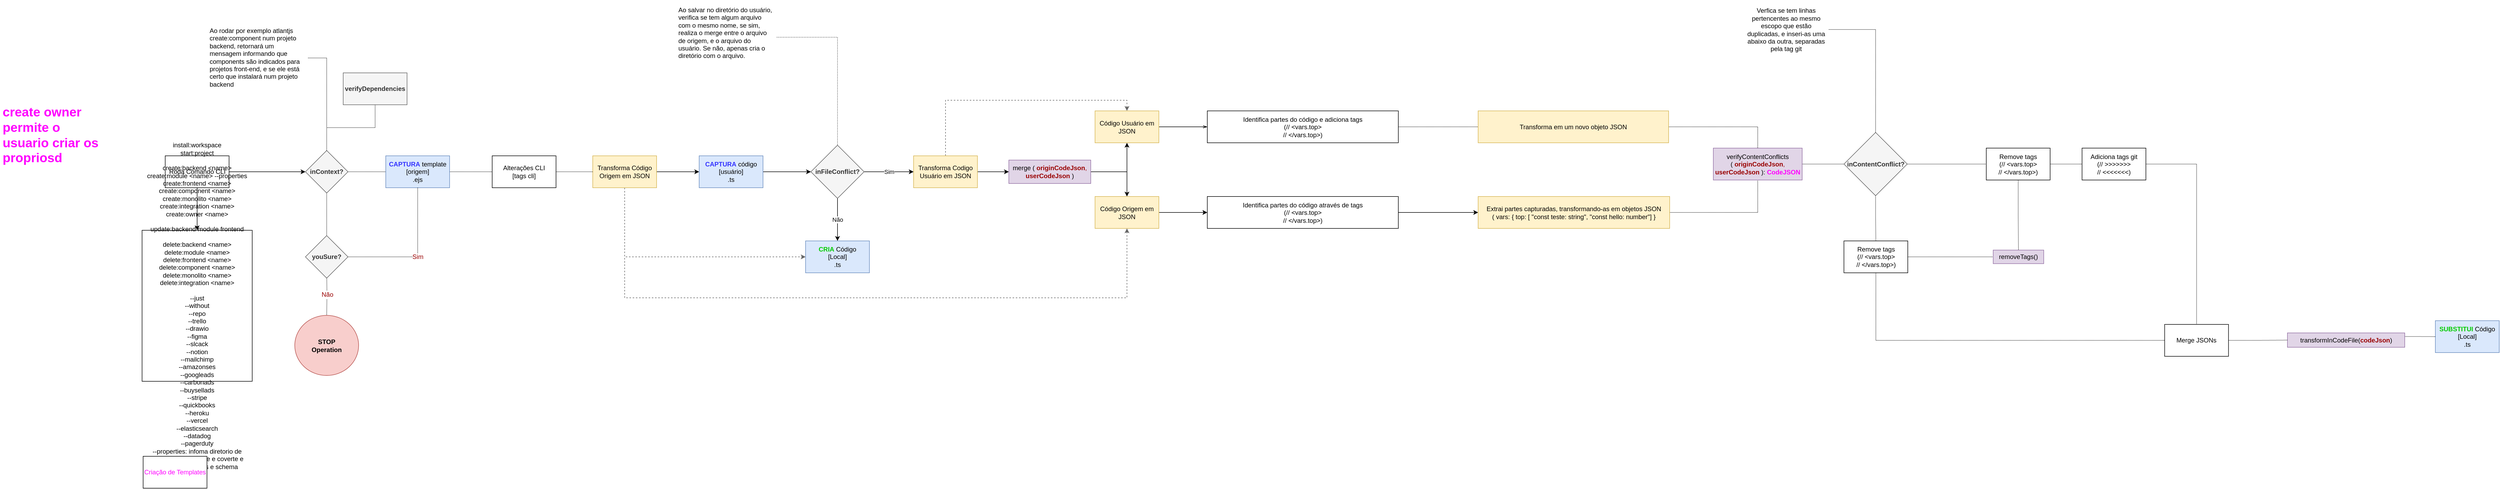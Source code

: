 <mxfile version="20.2.0" type="github">
  <diagram id="BnmF_AK0YvOshNtcrw-g" name="Página-1">
    <mxGraphModel dx="3195" dy="1173" grid="0" gridSize="10" guides="1" tooltips="1" connect="1" arrows="1" fold="1" page="0" pageScale="1" pageWidth="827" pageHeight="1169" math="0" shadow="0">
      <root>
        <mxCell id="0" />
        <mxCell id="1" parent="0" />
        <mxCell id="cyFt_1vXVeOcTQ0V9GpX-9" value="" style="edgeStyle=orthogonalEdgeStyle;rounded=0;orthogonalLoop=1;jettySize=auto;html=1;" edge="1" parent="1" source="cyFt_1vXVeOcTQ0V9GpX-1" target="cyFt_1vXVeOcTQ0V9GpX-8">
          <mxGeometry relative="1" as="geometry" />
        </mxCell>
        <mxCell id="cyFt_1vXVeOcTQ0V9GpX-63" style="edgeStyle=orthogonalEdgeStyle;rounded=0;orthogonalLoop=1;jettySize=auto;html=1;exitX=1;exitY=0.5;exitDx=0;exitDy=0;entryX=0.5;entryY=1;entryDx=0;entryDy=0;fontSize=10;startArrow=none;startFill=0;endArrow=classic;endFill=1;strokeWidth=1;" edge="1" parent="1" source="cyFt_1vXVeOcTQ0V9GpX-1" target="cyFt_1vXVeOcTQ0V9GpX-61">
          <mxGeometry relative="1" as="geometry" />
        </mxCell>
        <mxCell id="cyFt_1vXVeOcTQ0V9GpX-1" value="merge ( &lt;font color=&quot;#990000&quot;&gt;&lt;b&gt;originCodeJson&lt;/b&gt;, &lt;b&gt;userCodeJson&lt;/b&gt;&lt;/font&gt; )" style="rounded=0;whiteSpace=wrap;html=1;fillColor=#e1d5e7;strokeColor=#9673a6;" vertex="1" parent="1">
          <mxGeometry x="813" y="54" width="154" height="44" as="geometry" />
        </mxCell>
        <mxCell id="cyFt_1vXVeOcTQ0V9GpX-60" style="edgeStyle=orthogonalEdgeStyle;rounded=0;orthogonalLoop=1;jettySize=auto;html=1;exitX=1;exitY=0.5;exitDx=0;exitDy=0;fontSize=10;startArrow=none;startFill=0;endArrow=classic;endFill=1;strokeWidth=1;" edge="1" parent="1" source="cyFt_1vXVeOcTQ0V9GpX-2" target="cyFt_1vXVeOcTQ0V9GpX-1">
          <mxGeometry relative="1" as="geometry" />
        </mxCell>
        <mxCell id="cyFt_1vXVeOcTQ0V9GpX-65" style="edgeStyle=orthogonalEdgeStyle;rounded=0;orthogonalLoop=1;jettySize=auto;html=1;exitX=0.5;exitY=0;exitDx=0;exitDy=0;entryX=0.5;entryY=0;entryDx=0;entryDy=0;fontSize=10;startArrow=none;startFill=0;endArrow=classic;endFill=1;strokeWidth=1;dashed=1;fillColor=#f5f5f5;strokeColor=#666666;" edge="1" parent="1" source="cyFt_1vXVeOcTQ0V9GpX-2" target="cyFt_1vXVeOcTQ0V9GpX-61">
          <mxGeometry relative="1" as="geometry" />
        </mxCell>
        <mxCell id="cyFt_1vXVeOcTQ0V9GpX-2" value="Transforma Codigo Usuário em JSON&lt;br&gt;" style="whiteSpace=wrap;html=1;rounded=0;fillColor=#fff2cc;strokeColor=#d6b656;" vertex="1" parent="1">
          <mxGeometry x="634" y="46" width="120" height="60" as="geometry" />
        </mxCell>
        <mxCell id="cyFt_1vXVeOcTQ0V9GpX-62" value="" style="edgeStyle=orthogonalEdgeStyle;rounded=0;orthogonalLoop=1;jettySize=auto;html=1;fontSize=10;startArrow=openThin;startFill=0;endArrow=none;endFill=0;strokeWidth=1;" edge="1" parent="1" source="cyFt_1vXVeOcTQ0V9GpX-4" target="cyFt_1vXVeOcTQ0V9GpX-61">
          <mxGeometry relative="1" as="geometry" />
        </mxCell>
        <mxCell id="cyFt_1vXVeOcTQ0V9GpX-80" value="" style="edgeStyle=orthogonalEdgeStyle;rounded=0;orthogonalLoop=1;jettySize=auto;html=1;dashed=1;dashPattern=1 1;fontSize=12;fontColor=#000000;startArrow=none;startFill=0;endArrow=none;endFill=0;strokeWidth=1;" edge="1" parent="1" source="cyFt_1vXVeOcTQ0V9GpX-4" target="cyFt_1vXVeOcTQ0V9GpX-79">
          <mxGeometry relative="1" as="geometry" />
        </mxCell>
        <mxCell id="cyFt_1vXVeOcTQ0V9GpX-4" value="Identifica partes do código e adiciona tags&lt;br&gt;(// &amp;lt;vars.top&amp;gt;&lt;br&gt;// &amp;lt;/vars.top&amp;gt;)" style="whiteSpace=wrap;html=1;rounded=0;" vertex="1" parent="1">
          <mxGeometry x="1186" y="-38.5" width="359" height="60" as="geometry" />
        </mxCell>
        <mxCell id="cyFt_1vXVeOcTQ0V9GpX-11" value="" style="edgeStyle=orthogonalEdgeStyle;rounded=0;orthogonalLoop=1;jettySize=auto;html=1;strokeWidth=1;" edge="1" parent="1" source="cyFt_1vXVeOcTQ0V9GpX-8" target="cyFt_1vXVeOcTQ0V9GpX-10">
          <mxGeometry relative="1" as="geometry" />
        </mxCell>
        <mxCell id="cyFt_1vXVeOcTQ0V9GpX-8" value="Código Origem em JSON" style="whiteSpace=wrap;html=1;rounded=0;fillColor=#fff2cc;strokeColor=#d6b656;" vertex="1" parent="1">
          <mxGeometry x="975" y="122.5" width="120" height="60" as="geometry" />
        </mxCell>
        <mxCell id="cyFt_1vXVeOcTQ0V9GpX-13" value="" style="edgeStyle=orthogonalEdgeStyle;rounded=0;orthogonalLoop=1;jettySize=auto;html=1;strokeWidth=1;" edge="1" parent="1" source="cyFt_1vXVeOcTQ0V9GpX-10" target="cyFt_1vXVeOcTQ0V9GpX-12">
          <mxGeometry relative="1" as="geometry" />
        </mxCell>
        <mxCell id="cyFt_1vXVeOcTQ0V9GpX-10" value="Identifica partes do código através de tags &lt;br&gt;(// &amp;lt;vars.top&amp;gt;&lt;br&gt;// &amp;lt;/vars.top&amp;gt;)" style="whiteSpace=wrap;html=1;rounded=0;" vertex="1" parent="1">
          <mxGeometry x="1186" y="122.5" width="359" height="60" as="geometry" />
        </mxCell>
        <mxCell id="cyFt_1vXVeOcTQ0V9GpX-76" value="" style="edgeStyle=orthogonalEdgeStyle;rounded=0;orthogonalLoop=1;jettySize=auto;html=1;dashed=1;dashPattern=1 1;fontSize=12;fontColor=#00CC00;startArrow=none;startFill=0;endArrow=none;endFill=0;strokeWidth=1;" edge="1" parent="1" source="cyFt_1vXVeOcTQ0V9GpX-12" target="cyFt_1vXVeOcTQ0V9GpX-75">
          <mxGeometry relative="1" as="geometry" />
        </mxCell>
        <mxCell id="cyFt_1vXVeOcTQ0V9GpX-12" value="Extrai partes capturadas, transformando-as em objetos JSON&lt;br&gt;( vars: { top: [ &quot;const teste: string&quot;, &quot;const hello: number&quot;] }" style="whiteSpace=wrap;html=1;rounded=0;fillColor=#fff2cc;strokeColor=#d6b656;" vertex="1" parent="1">
          <mxGeometry x="1695" y="122.5" width="360" height="60" as="geometry" />
        </mxCell>
        <mxCell id="cyFt_1vXVeOcTQ0V9GpX-22" value="" style="edgeStyle=orthogonalEdgeStyle;rounded=0;orthogonalLoop=1;jettySize=auto;html=1;" edge="1" parent="1" source="cyFt_1vXVeOcTQ0V9GpX-17" target="cyFt_1vXVeOcTQ0V9GpX-21">
          <mxGeometry relative="1" as="geometry" />
        </mxCell>
        <mxCell id="cyFt_1vXVeOcTQ0V9GpX-55" style="edgeStyle=orthogonalEdgeStyle;rounded=0;orthogonalLoop=1;jettySize=auto;html=1;exitX=0.5;exitY=1;exitDx=0;exitDy=0;entryX=0;entryY=0.5;entryDx=0;entryDy=0;fontSize=12;startArrow=none;startFill=0;endArrow=classic;endFill=1;strokeWidth=1;dashed=1;fillColor=#f5f5f5;strokeColor=#666666;" edge="1" parent="1" source="cyFt_1vXVeOcTQ0V9GpX-17" target="cyFt_1vXVeOcTQ0V9GpX-25">
          <mxGeometry relative="1" as="geometry" />
        </mxCell>
        <mxCell id="cyFt_1vXVeOcTQ0V9GpX-64" style="edgeStyle=orthogonalEdgeStyle;rounded=0;orthogonalLoop=1;jettySize=auto;html=1;exitX=0.5;exitY=1;exitDx=0;exitDy=0;entryX=0.5;entryY=1;entryDx=0;entryDy=0;fontSize=10;startArrow=none;startFill=0;endArrow=classic;endFill=1;strokeWidth=1;dashed=1;fillColor=#f5f5f5;strokeColor=#666666;" edge="1" parent="1" source="cyFt_1vXVeOcTQ0V9GpX-17" target="cyFt_1vXVeOcTQ0V9GpX-8">
          <mxGeometry relative="1" as="geometry">
            <Array as="points">
              <mxPoint x="91" y="313" />
              <mxPoint x="1035" y="313" />
            </Array>
          </mxGeometry>
        </mxCell>
        <mxCell id="cyFt_1vXVeOcTQ0V9GpX-17" value="Transforma Código Origem em JSON" style="whiteSpace=wrap;html=1;rounded=0;fillColor=#fff2cc;strokeColor=#d6b656;" vertex="1" parent="1">
          <mxGeometry x="31" y="46" width="120" height="60" as="geometry" />
        </mxCell>
        <mxCell id="cyFt_1vXVeOcTQ0V9GpX-24" value="" style="edgeStyle=orthogonalEdgeStyle;rounded=0;orthogonalLoop=1;jettySize=auto;html=1;" edge="1" parent="1" source="cyFt_1vXVeOcTQ0V9GpX-21" target="cyFt_1vXVeOcTQ0V9GpX-23">
          <mxGeometry relative="1" as="geometry" />
        </mxCell>
        <mxCell id="cyFt_1vXVeOcTQ0V9GpX-21" value="&lt;b&gt;&lt;font color=&quot;#3333ff&quot;&gt;CAPTURA&lt;/font&gt;&lt;/b&gt; código&lt;br&gt;[usuário]&lt;br&gt;.ts" style="whiteSpace=wrap;html=1;rounded=0;fillColor=#dae8fc;strokeColor=#6c8ebf;" vertex="1" parent="1">
          <mxGeometry x="231" y="46" width="120" height="60" as="geometry" />
        </mxCell>
        <mxCell id="cyFt_1vXVeOcTQ0V9GpX-26" value="Não" style="edgeStyle=orthogonalEdgeStyle;rounded=0;orthogonalLoop=1;jettySize=auto;html=1;" edge="1" parent="1" source="cyFt_1vXVeOcTQ0V9GpX-23" target="cyFt_1vXVeOcTQ0V9GpX-25">
          <mxGeometry relative="1" as="geometry" />
        </mxCell>
        <mxCell id="cyFt_1vXVeOcTQ0V9GpX-28" value="Sim" style="edgeStyle=orthogonalEdgeStyle;rounded=0;orthogonalLoop=1;jettySize=auto;html=1;" edge="1" parent="1" source="cyFt_1vXVeOcTQ0V9GpX-23" target="cyFt_1vXVeOcTQ0V9GpX-2">
          <mxGeometry relative="1" as="geometry">
            <mxPoint x="591" y="76" as="targetPoint" />
          </mxGeometry>
        </mxCell>
        <mxCell id="cyFt_1vXVeOcTQ0V9GpX-23" value="inFileConflict?" style="rhombus;whiteSpace=wrap;html=1;rounded=0;fillColor=#f5f5f5;fontColor=#333333;strokeColor=#666666;fontStyle=1" vertex="1" parent="1">
          <mxGeometry x="441" y="26" width="100" height="100" as="geometry" />
        </mxCell>
        <mxCell id="cyFt_1vXVeOcTQ0V9GpX-25" value="&lt;b&gt;&lt;font color=&quot;#00cc00&quot;&gt;CRIA&lt;/font&gt;&lt;/b&gt; Código&lt;br&gt;[Local]&lt;br&gt;.ts" style="whiteSpace=wrap;html=1;rounded=0;fillColor=#dae8fc;strokeColor=#6c8ebf;fontStyle=0" vertex="1" parent="1">
          <mxGeometry x="431" y="206" width="120" height="60" as="geometry" />
        </mxCell>
        <mxCell id="cyFt_1vXVeOcTQ0V9GpX-117" style="edgeStyle=orthogonalEdgeStyle;rounded=0;orthogonalLoop=1;jettySize=auto;html=1;exitX=1;exitY=0.25;exitDx=0;exitDy=0;dashed=1;dashPattern=1 1;fontSize=12;fontColor=#FF00FF;startArrow=none;startFill=0;endArrow=none;endFill=0;strokeWidth=1;" edge="1" parent="1" source="cyFt_1vXVeOcTQ0V9GpX-36" target="cyFt_1vXVeOcTQ0V9GpX-105">
          <mxGeometry relative="1" as="geometry" />
        </mxCell>
        <mxCell id="cyFt_1vXVeOcTQ0V9GpX-36" value="transformInCodeFile(&lt;b&gt;&lt;font color=&quot;#990000&quot;&gt;codeJson&lt;/font&gt;&lt;/b&gt;)" style="whiteSpace=wrap;html=1;rounded=0;fillColor=#e1d5e7;strokeColor=#9673a6;fontStyle=0" vertex="1" parent="1">
          <mxGeometry x="3216" y="379" width="220.5" height="27" as="geometry" />
        </mxCell>
        <mxCell id="cyFt_1vXVeOcTQ0V9GpX-41" style="edgeStyle=orthogonalEdgeStyle;rounded=0;orthogonalLoop=1;jettySize=auto;html=1;exitX=1;exitY=0.5;exitDx=0;exitDy=0;dashed=1;startArrow=none;startFill=0;endArrow=none;endFill=0;strokeWidth=1;dashPattern=1 2;" edge="1" parent="1" source="cyFt_1vXVeOcTQ0V9GpX-40" target="cyFt_1vXVeOcTQ0V9GpX-23">
          <mxGeometry relative="1" as="geometry" />
        </mxCell>
        <mxCell id="cyFt_1vXVeOcTQ0V9GpX-40" value="&lt;p style=&quot;line-height: 1.2;&quot;&gt;&lt;/p&gt;&lt;p&gt;&lt;span style=&quot;background-color: initial; font-weight: normal; line-height: 1;&quot;&gt;&lt;font style=&quot;font-size: 12px;&quot;&gt;Ao salvar no diretório do usuário, verifica se tem algum arquivo com o mesmo nome, se sim, realiza o merge entre o arquivo de origem, e o arquivo do usuário. Se não, apenas cria o diretório com o arquivo.&lt;/font&gt;&lt;/span&gt;&lt;/p&gt;&lt;p&gt;&lt;/p&gt;" style="text;html=1;strokeColor=none;fillColor=none;spacing=5;spacingTop=-20;whiteSpace=wrap;overflow=hidden;rounded=0;align=left;" vertex="1" parent="1">
          <mxGeometry x="187" y="-237" width="190" height="120" as="geometry" />
        </mxCell>
        <mxCell id="cyFt_1vXVeOcTQ0V9GpX-44" value="" style="edgeStyle=orthogonalEdgeStyle;rounded=0;orthogonalLoop=1;jettySize=auto;html=1;fontSize=12;startArrow=none;startFill=0;endArrow=classic;endFill=1;strokeWidth=1;" edge="1" parent="1" source="cyFt_1vXVeOcTQ0V9GpX-42" target="cyFt_1vXVeOcTQ0V9GpX-43">
          <mxGeometry relative="1" as="geometry" />
        </mxCell>
        <mxCell id="cyFt_1vXVeOcTQ0V9GpX-59" value="" style="edgeStyle=orthogonalEdgeStyle;rounded=0;orthogonalLoop=1;jettySize=auto;html=1;fontSize=10;startArrow=none;startFill=0;endArrow=classic;endFill=1;strokeWidth=1;" edge="1" parent="1" source="cyFt_1vXVeOcTQ0V9GpX-42" target="cyFt_1vXVeOcTQ0V9GpX-58">
          <mxGeometry relative="1" as="geometry" />
        </mxCell>
        <mxCell id="cyFt_1vXVeOcTQ0V9GpX-42" value="Roda Comando CLI" style="whiteSpace=wrap;html=1;fontSize=12;" vertex="1" parent="1">
          <mxGeometry x="-772.5" y="46" width="120" height="60" as="geometry" />
        </mxCell>
        <mxCell id="cyFt_1vXVeOcTQ0V9GpX-98" value="" style="edgeStyle=orthogonalEdgeStyle;rounded=0;orthogonalLoop=1;jettySize=auto;html=1;dashed=1;dashPattern=1 1;fontSize=12;fontColor=#990000;startArrow=none;startFill=0;endArrow=none;endFill=0;strokeWidth=1;" edge="1" parent="1" source="cyFt_1vXVeOcTQ0V9GpX-43" target="cyFt_1vXVeOcTQ0V9GpX-97">
          <mxGeometry relative="1" as="geometry" />
        </mxCell>
        <mxCell id="cyFt_1vXVeOcTQ0V9GpX-100" style="edgeStyle=orthogonalEdgeStyle;rounded=0;orthogonalLoop=1;jettySize=auto;html=1;exitX=1;exitY=0.5;exitDx=0;exitDy=0;dashed=1;dashPattern=1 1;fontSize=12;fontColor=#990000;startArrow=none;startFill=0;endArrow=none;endFill=0;strokeWidth=1;" edge="1" parent="1" source="cyFt_1vXVeOcTQ0V9GpX-43" target="cyFt_1vXVeOcTQ0V9GpX-50">
          <mxGeometry relative="1" as="geometry" />
        </mxCell>
        <mxCell id="cyFt_1vXVeOcTQ0V9GpX-121" value="" style="edgeStyle=orthogonalEdgeStyle;rounded=0;orthogonalLoop=1;jettySize=auto;html=1;dashed=1;dashPattern=1 1;fontSize=12;fontColor=#FF00FF;startArrow=none;startFill=0;endArrow=none;endFill=0;strokeWidth=1;" edge="1" parent="1" source="cyFt_1vXVeOcTQ0V9GpX-43" target="cyFt_1vXVeOcTQ0V9GpX-120">
          <mxGeometry relative="1" as="geometry" />
        </mxCell>
        <mxCell id="cyFt_1vXVeOcTQ0V9GpX-43" value="inContext?" style="rhombus;whiteSpace=wrap;html=1;fillColor=#f5f5f5;fontColor=#333333;strokeColor=#666666;fontStyle=1" vertex="1" parent="1">
          <mxGeometry x="-509" y="36" width="80" height="80" as="geometry" />
        </mxCell>
        <mxCell id="cyFt_1vXVeOcTQ0V9GpX-46" style="edgeStyle=orthogonalEdgeStyle;rounded=0;orthogonalLoop=1;jettySize=auto;html=1;exitX=1;exitY=0.5;exitDx=0;exitDy=0;dashed=1;fontSize=12;startArrow=none;startFill=0;endArrow=none;endFill=0;strokeWidth=1;dashPattern=1 1;" edge="1" parent="1" source="cyFt_1vXVeOcTQ0V9GpX-45" target="cyFt_1vXVeOcTQ0V9GpX-43">
          <mxGeometry relative="1" as="geometry" />
        </mxCell>
        <mxCell id="cyFt_1vXVeOcTQ0V9GpX-45" value="&lt;p style=&quot;line-height: 1.2;&quot;&gt;&lt;/p&gt;&lt;p&gt;&lt;span style=&quot;background-color: initial; font-weight: normal; line-height: 1;&quot;&gt;&lt;font style=&quot;font-size: 12px;&quot;&gt;Ao rodar por exemplo atlantjs create:component num projeto backend, retornará um mensagem informando que components são indicados para projetos front-end, e se ele está certo que instalará num projeto backend&lt;/font&gt;&lt;/span&gt;&lt;/p&gt;&lt;p&gt;&lt;/p&gt;" style="text;html=1;strokeColor=none;fillColor=none;spacing=5;spacingTop=-20;whiteSpace=wrap;overflow=hidden;rounded=0;align=left;" vertex="1" parent="1">
          <mxGeometry x="-694" y="-198" width="190" height="120" as="geometry" />
        </mxCell>
        <mxCell id="cyFt_1vXVeOcTQ0V9GpX-96" value="Não" style="edgeStyle=orthogonalEdgeStyle;rounded=0;orthogonalLoop=1;jettySize=auto;html=1;dashed=1;dashPattern=1 1;fontSize=12;fontColor=#990000;startArrow=none;startFill=0;endArrow=none;endFill=0;strokeWidth=1;" edge="1" parent="1" target="cyFt_1vXVeOcTQ0V9GpX-95">
          <mxGeometry relative="1" as="geometry">
            <mxPoint x="-469" y="266" as="sourcePoint" />
          </mxGeometry>
        </mxCell>
        <mxCell id="cyFt_1vXVeOcTQ0V9GpX-102" value="" style="edgeStyle=orthogonalEdgeStyle;rounded=0;orthogonalLoop=1;jettySize=auto;html=1;dashed=1;dashPattern=1 1;fontSize=12;fontColor=#990000;startArrow=none;startFill=0;endArrow=none;endFill=0;strokeWidth=1;" edge="1" parent="1" source="cyFt_1vXVeOcTQ0V9GpX-50" target="cyFt_1vXVeOcTQ0V9GpX-101">
          <mxGeometry relative="1" as="geometry" />
        </mxCell>
        <mxCell id="cyFt_1vXVeOcTQ0V9GpX-50" value="&lt;font color=&quot;#3333ff&quot;&gt;&lt;b&gt;CAPTURA&lt;/b&gt;&lt;/font&gt; template&lt;br&gt;[origem]&lt;br&gt;.ejs" style="whiteSpace=wrap;html=1;fillColor=#dae8fc;strokeColor=#6c8ebf;rounded=0;" vertex="1" parent="1">
          <mxGeometry x="-358" y="46" width="120" height="60" as="geometry" />
        </mxCell>
        <mxCell id="cyFt_1vXVeOcTQ0V9GpX-58" value="install:workspace&lt;br&gt;start:project&lt;br&gt;&lt;br&gt;create:backend &amp;lt;name&amp;gt;&lt;br&gt;create:module &amp;lt;name&amp;gt; --properties&lt;br&gt;create:frontend &amp;lt;name&amp;gt;&lt;br&gt;create:component &amp;lt;name&amp;gt;&lt;br&gt;create:monolito &amp;lt;name&amp;gt;&lt;br&gt;create:integration &amp;lt;name&amp;gt;&lt;br&gt;create:owner &amp;lt;name&amp;gt;&lt;br&gt;&lt;br&gt;update:backend module frontend&lt;br&gt;&lt;br&gt;delete:backend &amp;lt;name&amp;gt;&lt;br&gt;delete:module &amp;lt;name&amp;gt;&lt;br&gt;delete:frontend &amp;lt;name&amp;gt;&lt;br&gt;delete:component &amp;lt;name&amp;gt;&lt;br&gt;delete:monolito &amp;lt;name&amp;gt;&lt;br&gt;delete:integration &amp;lt;name&amp;gt;&lt;br&gt;&lt;br&gt;--just&lt;br&gt;--without&lt;br&gt;--repo&lt;br&gt;--trello&lt;br&gt;--drawio&lt;br&gt;--figma&lt;br&gt;--slcack&lt;br&gt;--notion&lt;br&gt;--mailchimp&lt;br&gt;--amazonses&lt;br&gt;--googleads&lt;br&gt;--carbonads&lt;br&gt;--buysellads&lt;br&gt;--stripe&lt;br&gt;--quickbooks&lt;br&gt;--heroku&lt;br&gt;--vercel&lt;br&gt;--elasticsearch&lt;br&gt;--datadog&lt;br&gt;--pagerduty&lt;br&gt;--properties: infoma diretorio de schema em interface e coverte e copia para os dtos e schema" style="whiteSpace=wrap;html=1;" vertex="1" parent="1">
          <mxGeometry x="-816" y="186" width="207" height="284" as="geometry" />
        </mxCell>
        <mxCell id="cyFt_1vXVeOcTQ0V9GpX-61" value="Código Usuário em JSON" style="whiteSpace=wrap;html=1;rounded=0;fillColor=#fff2cc;strokeColor=#d6b656;" vertex="1" parent="1">
          <mxGeometry x="975" y="-38.5" width="120" height="60" as="geometry" />
        </mxCell>
        <mxCell id="cyFt_1vXVeOcTQ0V9GpX-84" value="" style="edgeStyle=orthogonalEdgeStyle;rounded=0;orthogonalLoop=1;jettySize=auto;html=1;dashed=1;dashPattern=1 1;fontSize=12;fontColor=#000000;startArrow=none;startFill=0;endArrow=none;endFill=0;strokeWidth=1;" edge="1" parent="1" source="cyFt_1vXVeOcTQ0V9GpX-66" target="cyFt_1vXVeOcTQ0V9GpX-83">
          <mxGeometry relative="1" as="geometry" />
        </mxCell>
        <mxCell id="cyFt_1vXVeOcTQ0V9GpX-88" value="" style="edgeStyle=orthogonalEdgeStyle;rounded=0;orthogonalLoop=1;jettySize=auto;html=1;dashed=1;dashPattern=1 1;fontSize=12;fontColor=#000000;startArrow=none;startFill=0;endArrow=none;endFill=0;strokeWidth=1;" edge="1" parent="1" source="cyFt_1vXVeOcTQ0V9GpX-66" target="cyFt_1vXVeOcTQ0V9GpX-87">
          <mxGeometry relative="1" as="geometry" />
        </mxCell>
        <mxCell id="cyFt_1vXVeOcTQ0V9GpX-66" value="inContentConflict?" style="rhombus;whiteSpace=wrap;html=1;rounded=0;fillColor=#f5f5f5;fontColor=#333333;strokeColor=#666666;fontStyle=1" vertex="1" parent="1">
          <mxGeometry x="2382.5" y="2" width="119" height="119" as="geometry" />
        </mxCell>
        <mxCell id="cyFt_1vXVeOcTQ0V9GpX-115" style="edgeStyle=orthogonalEdgeStyle;rounded=0;orthogonalLoop=1;jettySize=auto;html=1;exitX=1;exitY=0.5;exitDx=0;exitDy=0;entryX=0.5;entryY=0;entryDx=0;entryDy=0;dashed=1;dashPattern=1 1;fontSize=12;fontColor=#FF00FF;startArrow=none;startFill=0;endArrow=none;endFill=0;strokeWidth=1;" edge="1" parent="1" source="cyFt_1vXVeOcTQ0V9GpX-70" target="cyFt_1vXVeOcTQ0V9GpX-111">
          <mxGeometry relative="1" as="geometry" />
        </mxCell>
        <mxCell id="cyFt_1vXVeOcTQ0V9GpX-70" value="Adiciona tags git&lt;br&gt;(// &amp;gt;&amp;gt;&amp;gt;&amp;gt;&amp;gt;&amp;gt;&amp;gt;&lt;br&gt;// &amp;lt;&amp;lt;&amp;lt;&amp;lt;&amp;lt;&amp;lt;&amp;lt;)" style="whiteSpace=wrap;html=1;rounded=0;" vertex="1" parent="1">
          <mxGeometry x="2830" y="31.5" width="120" height="60" as="geometry" />
        </mxCell>
        <mxCell id="cyFt_1vXVeOcTQ0V9GpX-74" style="edgeStyle=orthogonalEdgeStyle;rounded=0;orthogonalLoop=1;jettySize=auto;html=1;exitX=1;exitY=0.5;exitDx=0;exitDy=0;fontSize=10;fontColor=#00CC00;startArrow=none;startFill=0;endArrow=none;endFill=0;strokeWidth=1;dashed=1;dashPattern=1 1;" edge="1" parent="1" source="cyFt_1vXVeOcTQ0V9GpX-73" target="cyFt_1vXVeOcTQ0V9GpX-66">
          <mxGeometry relative="1" as="geometry" />
        </mxCell>
        <mxCell id="cyFt_1vXVeOcTQ0V9GpX-73" value="Verfica se tem linhas pertencentes ao mesmo escopo que estão duplicadas, e inseri-as uma abaixo da outra, separadas pela tag git" style="text;html=1;align=center;verticalAlign=middle;whiteSpace=wrap;rounded=0;fontSize=12;" vertex="1" parent="1">
          <mxGeometry x="2194" y="-226" width="160" height="69" as="geometry" />
        </mxCell>
        <mxCell id="cyFt_1vXVeOcTQ0V9GpX-93" style="edgeStyle=orthogonalEdgeStyle;rounded=0;orthogonalLoop=1;jettySize=auto;html=1;exitX=1;exitY=0.5;exitDx=0;exitDy=0;dashed=1;dashPattern=1 1;fontSize=12;fontColor=#990000;startArrow=none;startFill=0;endArrow=none;endFill=0;strokeWidth=1;" edge="1" parent="1" source="cyFt_1vXVeOcTQ0V9GpX-75" target="cyFt_1vXVeOcTQ0V9GpX-66">
          <mxGeometry relative="1" as="geometry" />
        </mxCell>
        <mxCell id="cyFt_1vXVeOcTQ0V9GpX-75" value="verifyContentConflicts &lt;br&gt;( &lt;font color=&quot;#990000&quot;&gt;&lt;b&gt;originCodeJson&lt;/b&gt;, &lt;font style=&quot;font-weight: bold;&quot;&gt;userCodeJson&lt;/font&gt;&lt;/font&gt;&lt;font style=&quot;font-weight: bold;&quot; color=&quot;#ffb570&quot;&gt; &lt;/font&gt;): &lt;font color=&quot;#ff00ff&quot;&gt;&lt;b&gt;CodeJSON&lt;/b&gt;&lt;/font&gt;" style="whiteSpace=wrap;html=1;rounded=0;fillColor=#e1d5e7;strokeColor=#9673a6;" vertex="1" parent="1">
          <mxGeometry x="2137" y="31.5" width="167" height="60" as="geometry" />
        </mxCell>
        <mxCell id="cyFt_1vXVeOcTQ0V9GpX-81" style="edgeStyle=orthogonalEdgeStyle;rounded=0;orthogonalLoop=1;jettySize=auto;html=1;exitX=1;exitY=0.5;exitDx=0;exitDy=0;entryX=0.5;entryY=0;entryDx=0;entryDy=0;dashed=1;dashPattern=1 1;fontSize=12;fontColor=#000000;startArrow=none;startFill=0;endArrow=none;endFill=0;strokeWidth=1;" edge="1" parent="1" source="cyFt_1vXVeOcTQ0V9GpX-79" target="cyFt_1vXVeOcTQ0V9GpX-75">
          <mxGeometry relative="1" as="geometry" />
        </mxCell>
        <mxCell id="cyFt_1vXVeOcTQ0V9GpX-79" value="Transforma em um novo objeto JSON" style="whiteSpace=wrap;html=1;rounded=0;fillColor=#fff2cc;strokeColor=#d6b656;" vertex="1" parent="1">
          <mxGeometry x="1695" y="-38.5" width="358" height="60" as="geometry" />
        </mxCell>
        <mxCell id="cyFt_1vXVeOcTQ0V9GpX-85" style="edgeStyle=orthogonalEdgeStyle;rounded=0;orthogonalLoop=1;jettySize=auto;html=1;exitX=1;exitY=0.5;exitDx=0;exitDy=0;entryX=0;entryY=0.5;entryDx=0;entryDy=0;dashed=1;dashPattern=1 1;fontSize=12;fontColor=#000000;startArrow=none;startFill=0;endArrow=none;endFill=0;strokeWidth=1;" edge="1" parent="1" source="cyFt_1vXVeOcTQ0V9GpX-83" target="cyFt_1vXVeOcTQ0V9GpX-70">
          <mxGeometry relative="1" as="geometry" />
        </mxCell>
        <mxCell id="cyFt_1vXVeOcTQ0V9GpX-91" value="" style="edgeStyle=orthogonalEdgeStyle;rounded=0;orthogonalLoop=1;jettySize=auto;html=1;dashed=1;dashPattern=1 1;fontSize=12;fontColor=#000000;startArrow=none;startFill=0;endArrow=none;endFill=0;strokeWidth=1;" edge="1" parent="1" source="cyFt_1vXVeOcTQ0V9GpX-83" target="cyFt_1vXVeOcTQ0V9GpX-90">
          <mxGeometry relative="1" as="geometry" />
        </mxCell>
        <mxCell id="cyFt_1vXVeOcTQ0V9GpX-83" value="Remove tags&lt;br&gt;(// &amp;lt;vars.top&amp;gt;&lt;br&gt;// &amp;lt;/vars.top&amp;gt;)" style="whiteSpace=wrap;html=1;rounded=0;" vertex="1" parent="1">
          <mxGeometry x="2650" y="31.5" width="120" height="60" as="geometry" />
        </mxCell>
        <mxCell id="cyFt_1vXVeOcTQ0V9GpX-92" style="edgeStyle=orthogonalEdgeStyle;rounded=0;orthogonalLoop=1;jettySize=auto;html=1;exitX=1;exitY=0.5;exitDx=0;exitDy=0;dashed=1;dashPattern=1 1;fontSize=12;fontColor=#000000;startArrow=none;startFill=0;endArrow=none;endFill=0;strokeWidth=1;" edge="1" parent="1" source="cyFt_1vXVeOcTQ0V9GpX-87" target="cyFt_1vXVeOcTQ0V9GpX-90">
          <mxGeometry relative="1" as="geometry" />
        </mxCell>
        <mxCell id="cyFt_1vXVeOcTQ0V9GpX-114" style="edgeStyle=orthogonalEdgeStyle;rounded=0;orthogonalLoop=1;jettySize=auto;html=1;exitX=0.5;exitY=1;exitDx=0;exitDy=0;entryX=0;entryY=0.5;entryDx=0;entryDy=0;dashed=1;dashPattern=1 1;fontSize=12;fontColor=#FF00FF;startArrow=none;startFill=0;endArrow=none;endFill=0;strokeWidth=1;" edge="1" parent="1" source="cyFt_1vXVeOcTQ0V9GpX-87" target="cyFt_1vXVeOcTQ0V9GpX-111">
          <mxGeometry relative="1" as="geometry" />
        </mxCell>
        <mxCell id="cyFt_1vXVeOcTQ0V9GpX-87" value="Remove tags&lt;br&gt;(// &amp;lt;vars.top&amp;gt;&lt;br&gt;// &amp;lt;/vars.top&amp;gt;)" style="whiteSpace=wrap;html=1;rounded=0;" vertex="1" parent="1">
          <mxGeometry x="2382.5" y="206" width="120" height="60" as="geometry" />
        </mxCell>
        <mxCell id="cyFt_1vXVeOcTQ0V9GpX-90" value="removeTags()" style="whiteSpace=wrap;html=1;rounded=0;fillColor=#e1d5e7;strokeColor=#9673a6;" vertex="1" parent="1">
          <mxGeometry x="2663" y="223.25" width="95" height="25.5" as="geometry" />
        </mxCell>
        <mxCell id="cyFt_1vXVeOcTQ0V9GpX-95" value="STOP &lt;br&gt;Operation" style="ellipse;whiteSpace=wrap;html=1;fontStyle=1;fillColor=#f8cecc;strokeColor=#b85450;" vertex="1" parent="1">
          <mxGeometry x="-529" y="346" width="120" height="113" as="geometry" />
        </mxCell>
        <mxCell id="cyFt_1vXVeOcTQ0V9GpX-104" value="Sim" style="edgeStyle=orthogonalEdgeStyle;rounded=0;orthogonalLoop=1;jettySize=auto;html=1;exitX=1;exitY=0.5;exitDx=0;exitDy=0;entryX=0.5;entryY=1;entryDx=0;entryDy=0;dashed=1;dashPattern=1 1;fontSize=12;fontColor=#990000;startArrow=none;startFill=0;endArrow=none;endFill=0;strokeWidth=1;" edge="1" parent="1" source="cyFt_1vXVeOcTQ0V9GpX-97" target="cyFt_1vXVeOcTQ0V9GpX-50">
          <mxGeometry relative="1" as="geometry" />
        </mxCell>
        <mxCell id="cyFt_1vXVeOcTQ0V9GpX-97" value="youSure?" style="rhombus;whiteSpace=wrap;html=1;fillColor=#f5f5f5;strokeColor=#666666;fontColor=#333333;fontStyle=1;" vertex="1" parent="1">
          <mxGeometry x="-509" y="196" width="80" height="80" as="geometry" />
        </mxCell>
        <mxCell id="cyFt_1vXVeOcTQ0V9GpX-103" style="edgeStyle=orthogonalEdgeStyle;rounded=0;orthogonalLoop=1;jettySize=auto;html=1;exitX=1;exitY=0.5;exitDx=0;exitDy=0;dashed=1;dashPattern=1 1;fontSize=12;fontColor=#990000;startArrow=none;startFill=0;endArrow=none;endFill=0;strokeWidth=1;" edge="1" parent="1" source="cyFt_1vXVeOcTQ0V9GpX-101" target="cyFt_1vXVeOcTQ0V9GpX-17">
          <mxGeometry relative="1" as="geometry" />
        </mxCell>
        <mxCell id="cyFt_1vXVeOcTQ0V9GpX-101" value="Alterações CLI&lt;br&gt;[tags cli]" style="whiteSpace=wrap;html=1;rounded=0;" vertex="1" parent="1">
          <mxGeometry x="-158" y="46" width="120" height="60" as="geometry" />
        </mxCell>
        <mxCell id="cyFt_1vXVeOcTQ0V9GpX-105" value="&lt;font color=&quot;#00cc00&quot;&gt;&lt;b&gt;SUBSTITUI&lt;/b&gt;&lt;/font&gt;&amp;nbsp;Código&lt;br&gt;[Local]&lt;br&gt;.ts" style="whiteSpace=wrap;html=1;fillColor=#dae8fc;strokeColor=#6c8ebf;rounded=0;fontStyle=0;" vertex="1" parent="1">
          <mxGeometry x="3494" y="356" width="120" height="60" as="geometry" />
        </mxCell>
        <mxCell id="cyFt_1vXVeOcTQ0V9GpX-116" style="edgeStyle=orthogonalEdgeStyle;rounded=0;orthogonalLoop=1;jettySize=auto;html=1;exitX=1;exitY=0.5;exitDx=0;exitDy=0;dashed=1;dashPattern=1 1;fontSize=12;fontColor=#FF00FF;startArrow=none;startFill=0;endArrow=none;endFill=0;strokeWidth=1;" edge="1" parent="1" source="cyFt_1vXVeOcTQ0V9GpX-111" target="cyFt_1vXVeOcTQ0V9GpX-36">
          <mxGeometry relative="1" as="geometry" />
        </mxCell>
        <mxCell id="cyFt_1vXVeOcTQ0V9GpX-111" value="Merge JSONs" style="whiteSpace=wrap;html=1;rounded=0;" vertex="1" parent="1">
          <mxGeometry x="2985.25" y="363" width="120" height="60" as="geometry" />
        </mxCell>
        <mxCell id="cyFt_1vXVeOcTQ0V9GpX-118" value="Criação de Templates" style="rounded=0;whiteSpace=wrap;html=1;fontSize=12;fontColor=#FF00FF;" vertex="1" parent="1">
          <mxGeometry x="-814" y="611" width="120" height="60" as="geometry" />
        </mxCell>
        <mxCell id="cyFt_1vXVeOcTQ0V9GpX-119" value="&lt;h1&gt;create owner permite o usuario criar os propriosd templates dentro da pasta global .dev ou na pasta .dev dentro do projeto&lt;/h1&gt;" style="text;html=1;strokeColor=none;fillColor=none;spacing=5;spacingTop=-20;whiteSpace=wrap;overflow=hidden;rounded=0;fontSize=12;fontColor=#FF00FF;" vertex="1" parent="1">
          <mxGeometry x="-1083" y="-56" width="190" height="120" as="geometry" />
        </mxCell>
        <mxCell id="cyFt_1vXVeOcTQ0V9GpX-120" value="verifyDependencies" style="whiteSpace=wrap;html=1;fillColor=#f5f5f5;strokeColor=#666666;fontColor=#333333;fontStyle=1;" vertex="1" parent="1">
          <mxGeometry x="-438" y="-110" width="120" height="60" as="geometry" />
        </mxCell>
      </root>
    </mxGraphModel>
  </diagram>
</mxfile>
